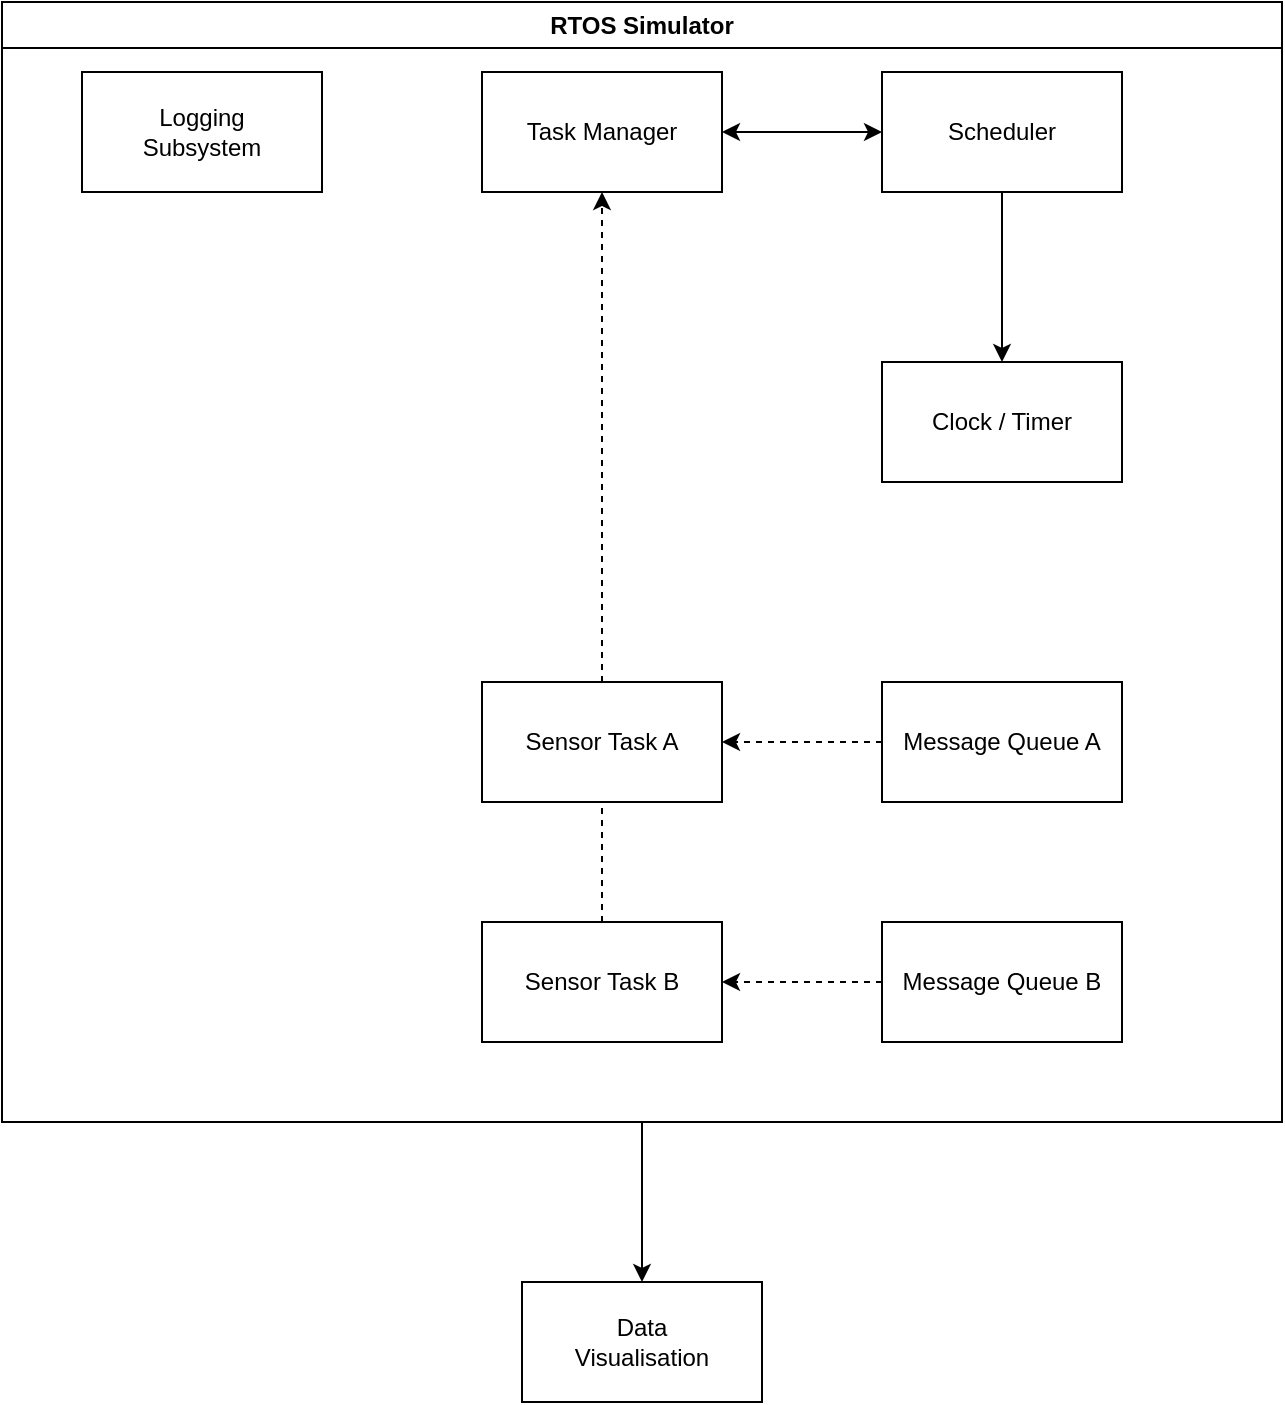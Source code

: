 <mxfile version="26.0.16">
  <diagram name="Page-1" id="KtxL0fzaYLhsG-MU9pDB">
    <mxGraphModel dx="1111" dy="633" grid="1" gridSize="10" guides="1" tooltips="1" connect="1" arrows="1" fold="1" page="1" pageScale="1" pageWidth="1100" pageHeight="850" math="0" shadow="0">
      <root>
        <mxCell id="0" />
        <mxCell id="1" parent="0" />
        <mxCell id="8H3Wazp1n6Rihut8DYtA-17" style="edgeStyle=orthogonalEdgeStyle;rounded=0;orthogonalLoop=1;jettySize=auto;html=1;entryX=0.5;entryY=0;entryDx=0;entryDy=0;" edge="1" parent="1" source="8H3Wazp1n6Rihut8DYtA-15" target="8H3Wazp1n6Rihut8DYtA-16">
          <mxGeometry relative="1" as="geometry" />
        </mxCell>
        <mxCell id="8H3Wazp1n6Rihut8DYtA-15" value="RTOS Simulator" style="swimlane;whiteSpace=wrap;html=1;" vertex="1" parent="1">
          <mxGeometry x="280" y="920" width="640" height="560" as="geometry" />
        </mxCell>
        <mxCell id="8H3Wazp1n6Rihut8DYtA-5" style="edgeStyle=orthogonalEdgeStyle;rounded=0;orthogonalLoop=1;jettySize=auto;html=1;entryX=0;entryY=0.5;entryDx=0;entryDy=0;startArrow=classic;startFill=1;" edge="1" parent="8H3Wazp1n6Rihut8DYtA-15" source="8H3Wazp1n6Rihut8DYtA-1" target="8H3Wazp1n6Rihut8DYtA-2">
          <mxGeometry relative="1" as="geometry" />
        </mxCell>
        <mxCell id="8H3Wazp1n6Rihut8DYtA-1" value="Task Manager" style="rounded=0;whiteSpace=wrap;html=1;" vertex="1" parent="8H3Wazp1n6Rihut8DYtA-15">
          <mxGeometry x="240" y="35" width="120" height="60" as="geometry" />
        </mxCell>
        <mxCell id="8H3Wazp1n6Rihut8DYtA-6" style="edgeStyle=orthogonalEdgeStyle;rounded=0;orthogonalLoop=1;jettySize=auto;html=1;entryX=0.5;entryY=0;entryDx=0;entryDy=0;" edge="1" parent="8H3Wazp1n6Rihut8DYtA-15" source="8H3Wazp1n6Rihut8DYtA-2" target="8H3Wazp1n6Rihut8DYtA-3">
          <mxGeometry relative="1" as="geometry" />
        </mxCell>
        <mxCell id="8H3Wazp1n6Rihut8DYtA-2" value="Scheduler" style="rounded=0;whiteSpace=wrap;html=1;" vertex="1" parent="8H3Wazp1n6Rihut8DYtA-15">
          <mxGeometry x="440" y="35" width="120" height="60" as="geometry" />
        </mxCell>
        <mxCell id="8H3Wazp1n6Rihut8DYtA-3" value="Clock / Timer" style="rounded=0;whiteSpace=wrap;html=1;" vertex="1" parent="8H3Wazp1n6Rihut8DYtA-15">
          <mxGeometry x="440" y="180" width="120" height="60" as="geometry" />
        </mxCell>
        <mxCell id="8H3Wazp1n6Rihut8DYtA-8" style="edgeStyle=orthogonalEdgeStyle;rounded=0;orthogonalLoop=1;jettySize=auto;html=1;entryX=0.5;entryY=1;entryDx=0;entryDy=0;dashed=1;" edge="1" parent="8H3Wazp1n6Rihut8DYtA-15" source="8H3Wazp1n6Rihut8DYtA-4" target="8H3Wazp1n6Rihut8DYtA-1">
          <mxGeometry relative="1" as="geometry" />
        </mxCell>
        <mxCell id="8H3Wazp1n6Rihut8DYtA-4" value="Sensor Task A" style="rounded=0;whiteSpace=wrap;html=1;" vertex="1" parent="8H3Wazp1n6Rihut8DYtA-15">
          <mxGeometry x="240" y="340" width="120" height="60" as="geometry" />
        </mxCell>
        <mxCell id="8H3Wazp1n6Rihut8DYtA-9" style="edgeStyle=orthogonalEdgeStyle;rounded=0;orthogonalLoop=1;jettySize=auto;html=1;entryX=0.5;entryY=1;entryDx=0;entryDy=0;endArrow=none;startFill=0;dashed=1;" edge="1" parent="8H3Wazp1n6Rihut8DYtA-15" source="8H3Wazp1n6Rihut8DYtA-7" target="8H3Wazp1n6Rihut8DYtA-4">
          <mxGeometry relative="1" as="geometry" />
        </mxCell>
        <mxCell id="8H3Wazp1n6Rihut8DYtA-7" value="Sensor Task B" style="rounded=0;whiteSpace=wrap;html=1;" vertex="1" parent="8H3Wazp1n6Rihut8DYtA-15">
          <mxGeometry x="240" y="460" width="120" height="60" as="geometry" />
        </mxCell>
        <mxCell id="8H3Wazp1n6Rihut8DYtA-11" style="edgeStyle=orthogonalEdgeStyle;rounded=0;orthogonalLoop=1;jettySize=auto;html=1;entryX=1;entryY=0.5;entryDx=0;entryDy=0;dashed=1;" edge="1" parent="8H3Wazp1n6Rihut8DYtA-15" source="8H3Wazp1n6Rihut8DYtA-10" target="8H3Wazp1n6Rihut8DYtA-4">
          <mxGeometry relative="1" as="geometry" />
        </mxCell>
        <mxCell id="8H3Wazp1n6Rihut8DYtA-10" value="Message Queue A" style="rounded=0;whiteSpace=wrap;html=1;" vertex="1" parent="8H3Wazp1n6Rihut8DYtA-15">
          <mxGeometry x="440" y="340" width="120" height="60" as="geometry" />
        </mxCell>
        <mxCell id="8H3Wazp1n6Rihut8DYtA-13" style="edgeStyle=orthogonalEdgeStyle;rounded=0;orthogonalLoop=1;jettySize=auto;html=1;entryX=1;entryY=0.5;entryDx=0;entryDy=0;dashed=1;" edge="1" parent="8H3Wazp1n6Rihut8DYtA-15" source="8H3Wazp1n6Rihut8DYtA-12" target="8H3Wazp1n6Rihut8DYtA-7">
          <mxGeometry relative="1" as="geometry" />
        </mxCell>
        <mxCell id="8H3Wazp1n6Rihut8DYtA-12" value="Message Queue B" style="rounded=0;whiteSpace=wrap;html=1;" vertex="1" parent="8H3Wazp1n6Rihut8DYtA-15">
          <mxGeometry x="440" y="460" width="120" height="60" as="geometry" />
        </mxCell>
        <mxCell id="8H3Wazp1n6Rihut8DYtA-14" value="Logging&lt;div&gt;Subsystem&lt;/div&gt;" style="rounded=0;whiteSpace=wrap;html=1;" vertex="1" parent="8H3Wazp1n6Rihut8DYtA-15">
          <mxGeometry x="40" y="35" width="120" height="60" as="geometry" />
        </mxCell>
        <mxCell id="8H3Wazp1n6Rihut8DYtA-16" value="Data&lt;div&gt;Visualisation&lt;/div&gt;" style="rounded=0;whiteSpace=wrap;html=1;" vertex="1" parent="1">
          <mxGeometry x="540" y="1560" width="120" height="60" as="geometry" />
        </mxCell>
      </root>
    </mxGraphModel>
  </diagram>
</mxfile>
